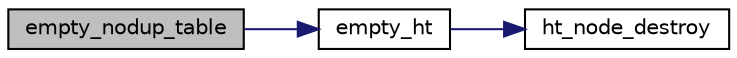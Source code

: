 digraph G
{
  edge [fontname="Helvetica",fontsize="10",labelfontname="Helvetica",labelfontsize="10"];
  node [fontname="Helvetica",fontsize="10",shape=record];
  rankdir=LR;
  Node1 [label="empty_nodup_table",height=0.2,width=0.4,color="black", fillcolor="grey75", style="filled" fontcolor="black"];
  Node1 -> Node2 [color="midnightblue",fontsize="10",style="solid",fontname="Helvetica"];
  Node2 [label="empty_ht",height=0.2,width=0.4,color="black", fillcolor="white", style="filled",URL="$n__hash_8c.html#a5d2235e91b2b6b70129246897442f8d5",tooltip="Empty a hash table."];
  Node2 -> Node3 [color="midnightblue",fontsize="10",style="solid",fontname="Helvetica"];
  Node3 [label="ht_node_destroy",height=0.2,width=0.4,color="black", fillcolor="white", style="filled",URL="$n__hash_8c.html#ab60bc812786444340c989c77b74a59ed",tooltip="destroy a HASH_NODE by first calling the HASH_NODE destructor"];
}
